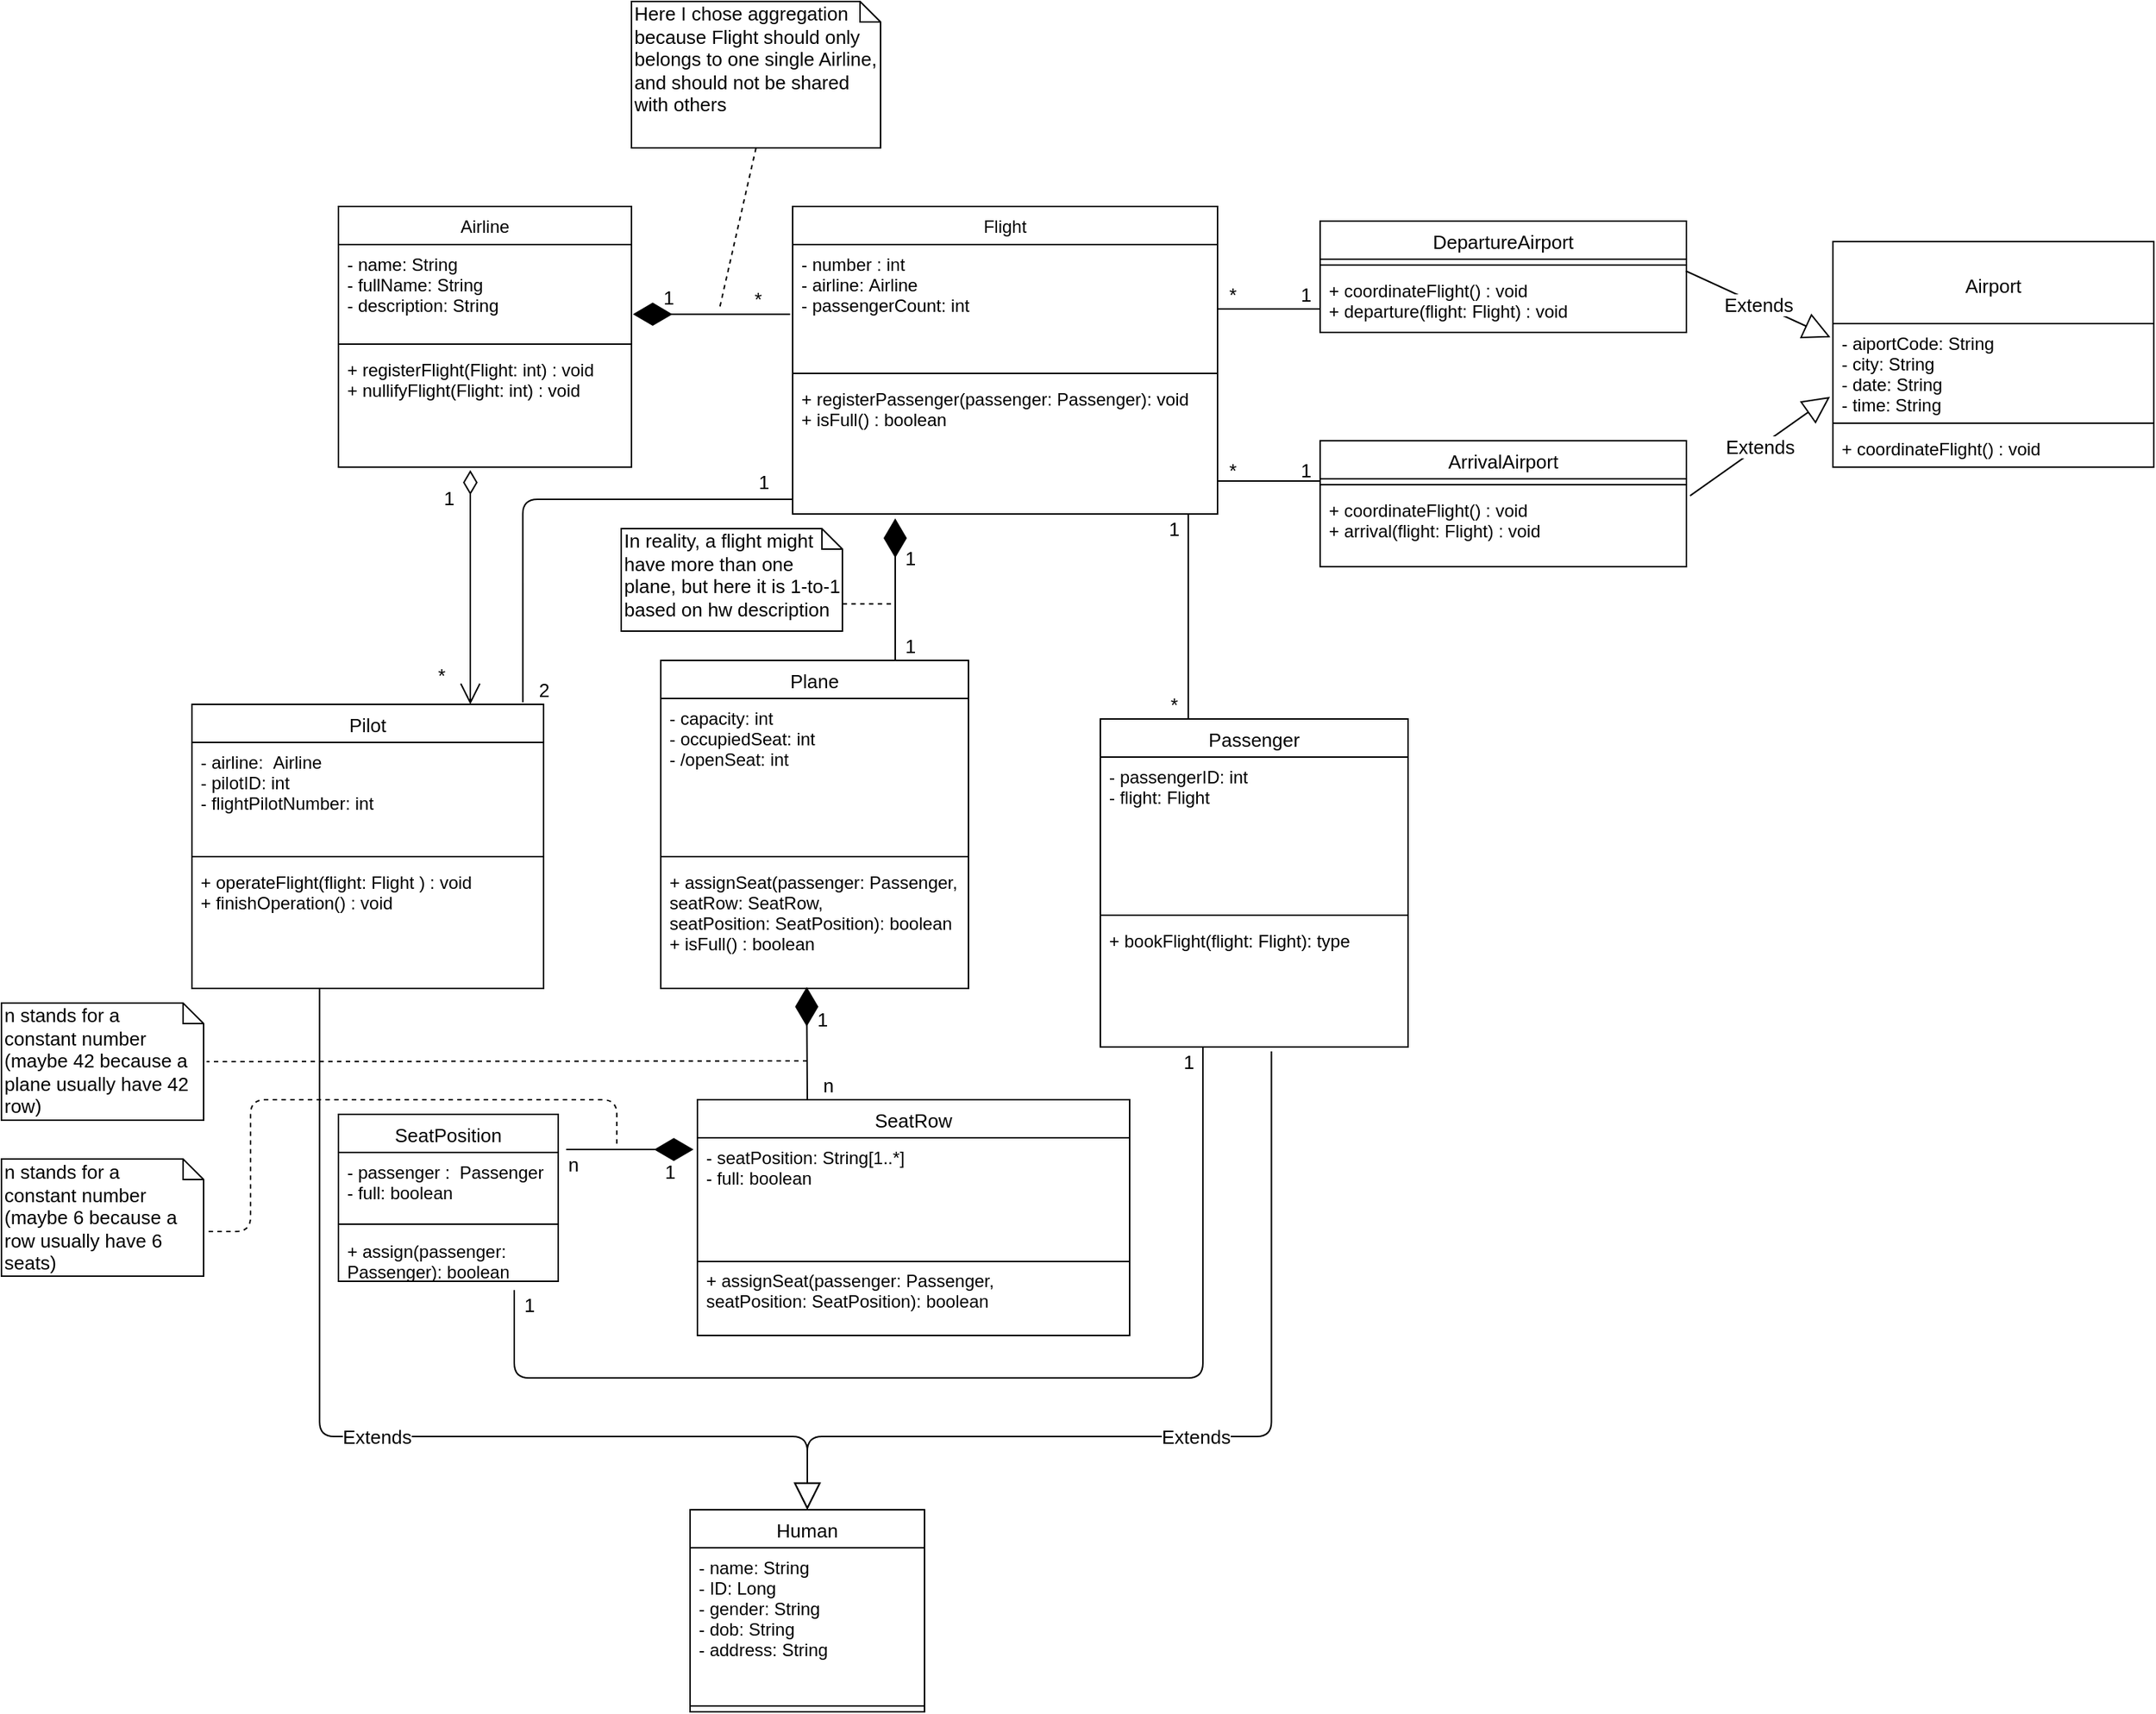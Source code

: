 <mxfile version="13.0.1" type="github">
  <diagram id="C5RBs43oDa-KdzZeNtuy" name="Page-1">
    <mxGraphModel dx="2489" dy="1891" grid="1" gridSize="10" guides="1" tooltips="1" connect="1" arrows="1" fold="1" page="1" pageScale="1" pageWidth="827" pageHeight="1169" math="0" shadow="0">
      <root>
        <mxCell id="WIyWlLk6GJQsqaUBKTNV-0" />
        <mxCell id="WIyWlLk6GJQsqaUBKTNV-1" parent="WIyWlLk6GJQsqaUBKTNV-0" />
        <mxCell id="qKsI8oJo5IMxg4WIA3i2-0" value="" style="endArrow=diamondThin;endFill=1;endSize=24;html=1;fontSize=11;entryX=1.005;entryY=0.744;entryDx=0;entryDy=0;entryPerimeter=0;exitX=-0.006;exitY=0.567;exitDx=0;exitDy=0;exitPerimeter=0;" parent="WIyWlLk6GJQsqaUBKTNV-1" source="zkfFHV4jXpPFQw0GAbJ--18" target="zkfFHV4jXpPFQw0GAbJ--1" edge="1">
          <mxGeometry width="160" relative="1" as="geometry">
            <mxPoint x="380" y="166" as="sourcePoint" />
            <mxPoint x="270" y="165.596" as="targetPoint" />
            <Array as="points" />
          </mxGeometry>
        </mxCell>
        <mxCell id="qKsI8oJo5IMxg4WIA3i2-4" value="1" style="edgeLabel;html=1;align=center;verticalAlign=middle;resizable=0;points=[];fontSize=13;" parent="qKsI8oJo5IMxg4WIA3i2-0" vertex="1" connectable="0">
          <mxGeometry x="0.469" y="-4" relative="1" as="geometry">
            <mxPoint x="-4.03" y="-8.27" as="offset" />
          </mxGeometry>
        </mxCell>
        <mxCell id="qKsI8oJo5IMxg4WIA3i2-8" value="*" style="edgeLabel;html=1;align=center;verticalAlign=middle;resizable=0;points=[];fontSize=13;" parent="qKsI8oJo5IMxg4WIA3i2-0" vertex="1" connectable="0">
          <mxGeometry x="-0.422" y="-1" relative="1" as="geometry">
            <mxPoint x="8.8" y="-9.71" as="offset" />
          </mxGeometry>
        </mxCell>
        <mxCell id="qKsI8oJo5IMxg4WIA3i2-51" value="*&lt;span style=&quot;font-family: monospace ; font-size: 0px&quot;&gt;%3CmxGraphModel%3E%3Croot%3E%3CmxCell%20id%3D%220%22%2F%3E%3CmxCell%20id%3D%221%22%20parent%3D%220%22%2F%3E%3CmxCell%20id%3D%222%22%20value%3D%221%22%20style%3D%22text%3Bhtml%3D1%3Balign%3Dcenter%3BverticalAlign%3Dmiddle%3Bresizable%3D0%3Bpoints%3D%5B%5D%3Bautosize%3D1%3BfontSize%3D13%3B%22%20vertex%3D%221%22%20parent%3D%221%22%3E%3CmxGeometry%20x%3D%22658%22%20y%3D%22100%22%20width%3D%2220%22%20height%3D%2220%22%20as%3D%22geometry%22%2F%3E%3C%2FmxCell%3E%3C%2Froot%3E%3C%2FmxGraphModel%3E&lt;/span&gt;" style="text;html=1;align=center;verticalAlign=middle;resizable=0;points=[];autosize=1;fontSize=13;" parent="WIyWlLk6GJQsqaUBKTNV-1" vertex="1">
          <mxGeometry x="670" y="135" width="20" height="30" as="geometry" />
        </mxCell>
        <mxCell id="qKsI8oJo5IMxg4WIA3i2-52" value="*" style="text;html=1;align=center;verticalAlign=middle;resizable=0;points=[];autosize=1;fontSize=13;" parent="WIyWlLk6GJQsqaUBKTNV-1" vertex="1">
          <mxGeometry x="670" y="260" width="20" height="20" as="geometry" />
        </mxCell>
        <mxCell id="qKsI8oJo5IMxg4WIA3i2-53" value="1" style="text;html=1;align=center;verticalAlign=middle;resizable=0;points=[];autosize=1;fontSize=13;" parent="WIyWlLk6GJQsqaUBKTNV-1" vertex="1">
          <mxGeometry x="720" y="140" width="20" height="20" as="geometry" />
        </mxCell>
        <mxCell id="qKsI8oJo5IMxg4WIA3i2-54" value="1" style="text;html=1;align=center;verticalAlign=middle;resizable=0;points=[];autosize=1;fontSize=13;" parent="WIyWlLk6GJQsqaUBKTNV-1" vertex="1">
          <mxGeometry x="720" y="260" width="20" height="20" as="geometry" />
        </mxCell>
        <mxCell id="qKsI8oJo5IMxg4WIA3i2-22" value="ArrivalAirport" style="swimlane;fontStyle=0;align=center;verticalAlign=top;childLayout=stackLayout;horizontal=1;startSize=26;horizontalStack=0;resizeParent=1;resizeParentMax=0;resizeLast=0;collapsible=1;marginBottom=0;fontSize=13;" parent="WIyWlLk6GJQsqaUBKTNV-1" vertex="1">
          <mxGeometry x="740" y="250" width="250" height="86" as="geometry" />
        </mxCell>
        <mxCell id="qKsI8oJo5IMxg4WIA3i2-24" value="" style="line;strokeWidth=1;fillColor=none;align=left;verticalAlign=middle;spacingTop=-1;spacingLeft=3;spacingRight=3;rotatable=0;labelPosition=right;points=[];portConstraint=eastwest;" parent="qKsI8oJo5IMxg4WIA3i2-22" vertex="1">
          <mxGeometry y="26" width="250" height="8" as="geometry" />
        </mxCell>
        <mxCell id="qKsI8oJo5IMxg4WIA3i2-25" value="+ coordinateFlight() : void&#xa;+ arrival(flight: Flight) : void&#xa;&#xa;&#xa;" style="text;strokeColor=none;fillColor=none;align=left;verticalAlign=top;spacingLeft=4;spacingRight=4;overflow=hidden;rotatable=0;points=[[0,0.5],[1,0.5]];portConstraint=eastwest;" parent="qKsI8oJo5IMxg4WIA3i2-22" vertex="1">
          <mxGeometry y="34" width="250" height="52" as="geometry" />
        </mxCell>
        <mxCell id="zkfFHV4jXpPFQw0GAbJ--17" value="Flight" style="swimlane;fontStyle=0;align=center;verticalAlign=top;childLayout=stackLayout;horizontal=1;startSize=26;horizontalStack=0;resizeParent=1;resizeLast=0;collapsible=1;marginBottom=0;rounded=0;shadow=0;strokeWidth=1;" parent="WIyWlLk6GJQsqaUBKTNV-1" vertex="1">
          <mxGeometry x="380" y="90" width="290" height="210" as="geometry">
            <mxRectangle x="498" y="50" width="160" height="26" as="alternateBounds" />
          </mxGeometry>
        </mxCell>
        <mxCell id="zkfFHV4jXpPFQw0GAbJ--18" value="- number : int&#xa;- airline: Airline&#xa;- passengerCount: int" style="text;align=left;verticalAlign=top;spacingLeft=4;spacingRight=4;overflow=hidden;rotatable=0;points=[[0,0.5],[1,0.5]];portConstraint=eastwest;" parent="zkfFHV4jXpPFQw0GAbJ--17" vertex="1">
          <mxGeometry y="26" width="290" height="84" as="geometry" />
        </mxCell>
        <mxCell id="zkfFHV4jXpPFQw0GAbJ--23" value="" style="line;html=1;strokeWidth=1;align=left;verticalAlign=middle;spacingTop=-1;spacingLeft=3;spacingRight=3;rotatable=0;labelPosition=right;points=[];portConstraint=eastwest;" parent="zkfFHV4jXpPFQw0GAbJ--17" vertex="1">
          <mxGeometry y="110" width="290" height="8" as="geometry" />
        </mxCell>
        <mxCell id="qKsI8oJo5IMxg4WIA3i2-104" value="+ registerPassenger(passenger: Passenger): void&#xa;+ isFull() : boolean" style="text;align=left;verticalAlign=top;spacingLeft=4;spacingRight=4;overflow=hidden;rotatable=0;points=[[0,0.5],[1,0.5]];portConstraint=eastwest;" parent="zkfFHV4jXpPFQw0GAbJ--17" vertex="1">
          <mxGeometry y="118" width="290" height="80" as="geometry" />
        </mxCell>
        <mxCell id="zkfFHV4jXpPFQw0GAbJ--0" value="Airline" style="swimlane;fontStyle=0;align=center;verticalAlign=top;childLayout=stackLayout;horizontal=1;startSize=26;horizontalStack=0;resizeParent=1;resizeLast=0;collapsible=1;marginBottom=0;rounded=0;shadow=0;strokeWidth=1;" parent="WIyWlLk6GJQsqaUBKTNV-1" vertex="1">
          <mxGeometry x="70" y="90" width="200" height="178" as="geometry">
            <mxRectangle x="230" y="140" width="160" height="26" as="alternateBounds" />
          </mxGeometry>
        </mxCell>
        <mxCell id="zkfFHV4jXpPFQw0GAbJ--1" value="- name: String&#xa;- fullName: String&#xa;- description: String&#xa;" style="text;align=left;verticalAlign=top;spacingLeft=4;spacingRight=4;overflow=hidden;rotatable=0;points=[[0,0.5],[1,0.5]];portConstraint=eastwest;" parent="zkfFHV4jXpPFQw0GAbJ--0" vertex="1">
          <mxGeometry y="26" width="200" height="64" as="geometry" />
        </mxCell>
        <mxCell id="zkfFHV4jXpPFQw0GAbJ--4" value="" style="line;html=1;strokeWidth=1;align=left;verticalAlign=middle;spacingTop=-1;spacingLeft=3;spacingRight=3;rotatable=0;labelPosition=right;points=[];portConstraint=eastwest;" parent="zkfFHV4jXpPFQw0GAbJ--0" vertex="1">
          <mxGeometry y="90" width="200" height="8" as="geometry" />
        </mxCell>
        <mxCell id="zkfFHV4jXpPFQw0GAbJ--5" value="+ registerFlight(Flight: int) : void&#xa;+ nullifyFlight(Flight: int) : void" style="text;align=left;verticalAlign=top;spacingLeft=4;spacingRight=4;overflow=hidden;rotatable=0;points=[[0,0.5],[1,0.5]];portConstraint=eastwest;" parent="zkfFHV4jXpPFQw0GAbJ--0" vertex="1">
          <mxGeometry y="98" width="200" height="80" as="geometry" />
        </mxCell>
        <mxCell id="qKsI8oJo5IMxg4WIA3i2-67" value="Extends" style="endArrow=block;endSize=16;endFill=0;html=1;fontSize=13;exitX=0.363;exitY=1;exitDx=0;exitDy=0;exitPerimeter=0;entryX=0.5;entryY=0;entryDx=0;entryDy=0;edgeStyle=elbowEdgeStyle;elbow=vertical;" parent="WIyWlLk6GJQsqaUBKTNV-1" source="qKsI8oJo5IMxg4WIA3i2-66" target="qKsI8oJo5IMxg4WIA3i2-55" edge="1">
          <mxGeometry width="160" relative="1" as="geometry">
            <mxPoint x="380" y="750" as="sourcePoint" />
            <mxPoint x="540" y="750" as="targetPoint" />
            <Array as="points">
              <mxPoint x="220" y="930" />
            </Array>
          </mxGeometry>
        </mxCell>
        <mxCell id="qKsI8oJo5IMxg4WIA3i2-68" value="Extends" style="endArrow=block;endSize=16;endFill=0;html=1;fontSize=13;exitX=0.556;exitY=1.035;exitDx=0;exitDy=0;exitPerimeter=0;entryX=0.5;entryY=0;entryDx=0;entryDy=0;edgeStyle=elbowEdgeStyle;elbow=vertical;" parent="WIyWlLk6GJQsqaUBKTNV-1" source="qKsI8oJo5IMxg4WIA3i2-62" target="qKsI8oJo5IMxg4WIA3i2-55" edge="1">
          <mxGeometry width="160" relative="1" as="geometry">
            <mxPoint x="508.08" y="694" as="sourcePoint" />
            <mxPoint x="320" y="790" as="targetPoint" />
            <Array as="points">
              <mxPoint x="610" y="930" />
            </Array>
          </mxGeometry>
        </mxCell>
        <mxCell id="qKsI8oJo5IMxg4WIA3i2-63" value="Pilot" style="swimlane;fontStyle=0;align=center;verticalAlign=top;childLayout=stackLayout;horizontal=1;startSize=26;horizontalStack=0;resizeParent=1;resizeParentMax=0;resizeLast=0;collapsible=1;marginBottom=0;fontSize=13;" parent="WIyWlLk6GJQsqaUBKTNV-1" vertex="1">
          <mxGeometry x="-30" y="430" width="240" height="194" as="geometry" />
        </mxCell>
        <mxCell id="qKsI8oJo5IMxg4WIA3i2-64" value="- airline:  Airline&#xa;- pilotID: int&#xa;- flightPilotNumber: int" style="text;strokeColor=none;fillColor=none;align=left;verticalAlign=top;spacingLeft=4;spacingRight=4;overflow=hidden;rotatable=0;points=[[0,0.5],[1,0.5]];portConstraint=eastwest;" parent="qKsI8oJo5IMxg4WIA3i2-63" vertex="1">
          <mxGeometry y="26" width="240" height="74" as="geometry" />
        </mxCell>
        <mxCell id="qKsI8oJo5IMxg4WIA3i2-65" value="" style="line;strokeWidth=1;fillColor=none;align=left;verticalAlign=middle;spacingTop=-1;spacingLeft=3;spacingRight=3;rotatable=0;labelPosition=right;points=[];portConstraint=eastwest;" parent="qKsI8oJo5IMxg4WIA3i2-63" vertex="1">
          <mxGeometry y="100" width="240" height="8" as="geometry" />
        </mxCell>
        <mxCell id="qKsI8oJo5IMxg4WIA3i2-66" value="+ operateFlight(flight: Flight ) : void&#xa;+ finishOperation() : void" style="text;strokeColor=none;fillColor=none;align=left;verticalAlign=top;spacingLeft=4;spacingRight=4;overflow=hidden;rotatable=0;points=[[0,0.5],[1,0.5]];portConstraint=eastwest;" parent="qKsI8oJo5IMxg4WIA3i2-63" vertex="1">
          <mxGeometry y="108" width="240" height="86" as="geometry" />
        </mxCell>
        <mxCell id="qKsI8oJo5IMxg4WIA3i2-69" value="1" style="endArrow=open;html=1;endSize=12;startArrow=diamondThin;startSize=14;startFill=0;edgeStyle=orthogonalEdgeStyle;align=left;verticalAlign=bottom;fontSize=13;" parent="WIyWlLk6GJQsqaUBKTNV-1" edge="1">
          <mxGeometry x="-0.625" y="-20" relative="1" as="geometry">
            <mxPoint x="160" y="270" as="sourcePoint" />
            <mxPoint x="160" y="430" as="targetPoint" />
            <mxPoint as="offset" />
          </mxGeometry>
        </mxCell>
        <mxCell id="qKsI8oJo5IMxg4WIA3i2-70" value="*" style="text;html=1;align=center;verticalAlign=middle;resizable=0;points=[];autosize=1;fontSize=13;" parent="WIyWlLk6GJQsqaUBKTNV-1" vertex="1">
          <mxGeometry x="130" y="400" width="20" height="20" as="geometry" />
        </mxCell>
        <mxCell id="qKsI8oJo5IMxg4WIA3i2-74" value="" style="endArrow=none;html=1;edgeStyle=orthogonalEdgeStyle;fontSize=13;exitX=0.941;exitY=-0.007;exitDx=0;exitDy=0;exitPerimeter=0;" parent="WIyWlLk6GJQsqaUBKTNV-1" source="qKsI8oJo5IMxg4WIA3i2-63" edge="1">
          <mxGeometry relative="1" as="geometry">
            <mxPoint x="668" y="290.004" as="sourcePoint" />
            <mxPoint x="380" y="290" as="targetPoint" />
            <Array as="points">
              <mxPoint x="196" y="290" />
            </Array>
          </mxGeometry>
        </mxCell>
        <mxCell id="qKsI8oJo5IMxg4WIA3i2-75" value="2" style="text;html=1;align=center;verticalAlign=middle;resizable=0;points=[];autosize=1;fontSize=13;" parent="WIyWlLk6GJQsqaUBKTNV-1" vertex="1">
          <mxGeometry x="200" y="410" width="20" height="20" as="geometry" />
        </mxCell>
        <mxCell id="qKsI8oJo5IMxg4WIA3i2-76" value="1" style="text;html=1;align=center;verticalAlign=middle;resizable=0;points=[];autosize=1;fontSize=13;" parent="WIyWlLk6GJQsqaUBKTNV-1" vertex="1">
          <mxGeometry x="350" y="268" width="20" height="20" as="geometry" />
        </mxCell>
        <mxCell id="qKsI8oJo5IMxg4WIA3i2-87" value="Here I chose aggregation because Flight should only belongs to one single Airline, and should not be shared with others" style="shape=note;whiteSpace=wrap;html=1;size=14;verticalAlign=top;align=left;spacingTop=-6;fontSize=13;" parent="WIyWlLk6GJQsqaUBKTNV-1" vertex="1">
          <mxGeometry x="270" y="-50" width="170" height="100" as="geometry" />
        </mxCell>
        <mxCell id="qKsI8oJo5IMxg4WIA3i2-88" value="" style="endArrow=none;dashed=1;html=1;fontSize=13;exitX=0.5;exitY=1;exitDx=0;exitDy=0;exitPerimeter=0;" parent="WIyWlLk6GJQsqaUBKTNV-1" source="qKsI8oJo5IMxg4WIA3i2-87" edge="1">
          <mxGeometry width="50" height="50" relative="1" as="geometry">
            <mxPoint x="420" as="sourcePoint" />
            <mxPoint x="330" y="160" as="targetPoint" />
          </mxGeometry>
        </mxCell>
        <mxCell id="qKsI8oJo5IMxg4WIA3i2-83" value="Plane" style="swimlane;fontStyle=0;align=center;verticalAlign=top;childLayout=stackLayout;horizontal=1;startSize=26;horizontalStack=0;resizeParent=1;resizeParentMax=0;resizeLast=0;collapsible=1;marginBottom=0;fontSize=13;" parent="WIyWlLk6GJQsqaUBKTNV-1" vertex="1">
          <mxGeometry x="290" y="400" width="210" height="224" as="geometry" />
        </mxCell>
        <mxCell id="qKsI8oJo5IMxg4WIA3i2-84" value="- capacity: int&#xa;- occupiedSeat: int&#xa;- /openSeat: int" style="text;strokeColor=none;fillColor=none;align=left;verticalAlign=top;spacingLeft=4;spacingRight=4;overflow=hidden;rotatable=0;points=[[0,0.5],[1,0.5]];portConstraint=eastwest;" parent="qKsI8oJo5IMxg4WIA3i2-83" vertex="1">
          <mxGeometry y="26" width="210" height="104" as="geometry" />
        </mxCell>
        <mxCell id="qKsI8oJo5IMxg4WIA3i2-85" value="" style="line;strokeWidth=1;fillColor=none;align=left;verticalAlign=middle;spacingTop=-1;spacingLeft=3;spacingRight=3;rotatable=0;labelPosition=right;points=[];portConstraint=eastwest;" parent="qKsI8oJo5IMxg4WIA3i2-83" vertex="1">
          <mxGeometry y="130" width="210" height="8" as="geometry" />
        </mxCell>
        <mxCell id="qKsI8oJo5IMxg4WIA3i2-86" value="+ assignSeat(passenger: Passenger,&#xa;seatRow: SeatRow,&#xa;seatPosition: SeatPosition): boolean&#xa;+ isFull() : boolean" style="text;strokeColor=none;fillColor=none;align=left;verticalAlign=top;spacingLeft=4;spacingRight=4;overflow=hidden;rotatable=0;points=[[0,0.5],[1,0.5]];portConstraint=eastwest;" parent="qKsI8oJo5IMxg4WIA3i2-83" vertex="1">
          <mxGeometry y="138" width="210" height="86" as="geometry" />
        </mxCell>
        <mxCell id="qKsI8oJo5IMxg4WIA3i2-90" value="" style="endArrow=diamondThin;endFill=1;endSize=24;html=1;fontSize=11;" parent="WIyWlLk6GJQsqaUBKTNV-1" edge="1">
          <mxGeometry width="160" relative="1" as="geometry">
            <mxPoint x="450" y="400" as="sourcePoint" />
            <mxPoint x="450" y="330" as="targetPoint" />
            <Array as="points">
              <mxPoint x="450" y="310" />
            </Array>
          </mxGeometry>
        </mxCell>
        <mxCell id="qKsI8oJo5IMxg4WIA3i2-91" value="1" style="edgeLabel;html=1;align=center;verticalAlign=middle;resizable=0;points=[];fontSize=13;" parent="qKsI8oJo5IMxg4WIA3i2-90" vertex="1" connectable="0">
          <mxGeometry x="0.469" y="-4" relative="1" as="geometry">
            <mxPoint x="6.0" y="10.8" as="offset" />
          </mxGeometry>
        </mxCell>
        <mxCell id="qKsI8oJo5IMxg4WIA3i2-93" value="1" style="text;html=1;align=center;verticalAlign=middle;resizable=0;points=[];autosize=1;fontSize=13;" parent="WIyWlLk6GJQsqaUBKTNV-1" vertex="1">
          <mxGeometry x="450" y="380" width="20" height="20" as="geometry" />
        </mxCell>
        <mxCell id="qKsI8oJo5IMxg4WIA3i2-95" value="In reality, a flight might have more than one plane, but here it is 1-to-1 based on hw description" style="shape=note;whiteSpace=wrap;html=1;size=14;verticalAlign=top;align=left;spacingTop=-6;fontSize=13;" parent="WIyWlLk6GJQsqaUBKTNV-1" vertex="1">
          <mxGeometry x="263" y="310" width="150.96" height="70" as="geometry" />
        </mxCell>
        <mxCell id="qKsI8oJo5IMxg4WIA3i2-96" value="" style="endArrow=none;dashed=1;html=1;fontSize=13;entryX=0.004;entryY=0.614;entryDx=0;entryDy=0;entryPerimeter=0;exitX=1.001;exitY=0.734;exitDx=0;exitDy=0;exitPerimeter=0;" parent="WIyWlLk6GJQsqaUBKTNV-1" source="qKsI8oJo5IMxg4WIA3i2-95" edge="1">
          <mxGeometry width="50" height="50" relative="1" as="geometry">
            <mxPoint x="389.04" y="350" as="sourcePoint" />
            <mxPoint x="450.0" y="361.436" as="targetPoint" />
          </mxGeometry>
        </mxCell>
        <mxCell id="qKsI8oJo5IMxg4WIA3i2-59" value="Passenger" style="swimlane;fontStyle=0;align=center;verticalAlign=top;childLayout=stackLayout;horizontal=1;startSize=26;horizontalStack=0;resizeParent=1;resizeParentMax=0;resizeLast=0;collapsible=1;marginBottom=0;fontSize=13;" parent="WIyWlLk6GJQsqaUBKTNV-1" vertex="1">
          <mxGeometry x="590" y="440" width="210" height="224" as="geometry" />
        </mxCell>
        <mxCell id="qKsI8oJo5IMxg4WIA3i2-60" value="- passengerID: int&#xa;- flight: Flight" style="text;strokeColor=none;fillColor=none;align=left;verticalAlign=top;spacingLeft=4;spacingRight=4;overflow=hidden;rotatable=0;points=[[0,0.5],[1,0.5]];portConstraint=eastwest;" parent="qKsI8oJo5IMxg4WIA3i2-59" vertex="1">
          <mxGeometry y="26" width="210" height="104" as="geometry" />
        </mxCell>
        <mxCell id="qKsI8oJo5IMxg4WIA3i2-61" value="" style="line;strokeWidth=1;fillColor=none;align=left;verticalAlign=middle;spacingTop=-1;spacingLeft=3;spacingRight=3;rotatable=0;labelPosition=right;points=[];portConstraint=eastwest;" parent="qKsI8oJo5IMxg4WIA3i2-59" vertex="1">
          <mxGeometry y="130" width="210" height="8" as="geometry" />
        </mxCell>
        <mxCell id="qKsI8oJo5IMxg4WIA3i2-62" value="+ bookFlight(flight: Flight): type" style="text;strokeColor=none;fillColor=none;align=left;verticalAlign=top;spacingLeft=4;spacingRight=4;overflow=hidden;rotatable=0;points=[[0,0.5],[1,0.5]];portConstraint=eastwest;" parent="qKsI8oJo5IMxg4WIA3i2-59" vertex="1">
          <mxGeometry y="138" width="210" height="86" as="geometry" />
        </mxCell>
        <mxCell id="qKsI8oJo5IMxg4WIA3i2-105" value="Extends" style="endArrow=block;endSize=16;endFill=0;html=1;fontSize=13;entryX=-0.008;entryY=0.424;entryDx=0;entryDy=0;entryPerimeter=0;exitX=0.998;exitY=0;exitDx=0;exitDy=0;exitPerimeter=0;" parent="WIyWlLk6GJQsqaUBKTNV-1" source="qKsI8oJo5IMxg4WIA3i2-21" target="qKsI8oJo5IMxg4WIA3i2-10" edge="1">
          <mxGeometry width="160" relative="1" as="geometry">
            <mxPoint x="990" y="100" as="sourcePoint" />
            <mxPoint x="1150" y="100" as="targetPoint" />
          </mxGeometry>
        </mxCell>
        <mxCell id="qKsI8oJo5IMxg4WIA3i2-106" value="Extends" style="endArrow=block;endSize=16;endFill=0;html=1;fontSize=13;exitX=1.01;exitY=0.069;exitDx=0;exitDy=0;exitPerimeter=0;" parent="WIyWlLk6GJQsqaUBKTNV-1" source="qKsI8oJo5IMxg4WIA3i2-25" edge="1">
          <mxGeometry width="160" relative="1" as="geometry">
            <mxPoint x="990" y="317.23" as="sourcePoint" />
            <mxPoint x="1088" y="220" as="targetPoint" />
          </mxGeometry>
        </mxCell>
        <mxCell id="qKsI8oJo5IMxg4WIA3i2-10" value="&#xa;Airport" style="swimlane;fontStyle=0;align=center;verticalAlign=top;childLayout=stackLayout;horizontal=1;startSize=56;horizontalStack=0;resizeParent=1;resizeParentMax=0;resizeLast=0;collapsible=1;marginBottom=0;fontSize=13;" parent="WIyWlLk6GJQsqaUBKTNV-1" vertex="1">
          <mxGeometry x="1090" y="114" width="219" height="154" as="geometry" />
        </mxCell>
        <mxCell id="qKsI8oJo5IMxg4WIA3i2-23" value="- aiportCode: String&#xa;- city: String&#xa;- date: String&#xa;- time: String" style="text;strokeColor=none;fillColor=none;align=left;verticalAlign=top;spacingLeft=4;spacingRight=4;overflow=hidden;rotatable=0;points=[[0,0.5],[1,0.5]];portConstraint=eastwest;" parent="qKsI8oJo5IMxg4WIA3i2-10" vertex="1">
          <mxGeometry y="56" width="219" height="64" as="geometry" />
        </mxCell>
        <mxCell id="qKsI8oJo5IMxg4WIA3i2-107" value="" style="line;strokeWidth=1;fillColor=none;align=left;verticalAlign=middle;spacingTop=-1;spacingLeft=3;spacingRight=3;rotatable=0;labelPosition=right;points=[];portConstraint=eastwest;fontSize=13;" parent="qKsI8oJo5IMxg4WIA3i2-10" vertex="1">
          <mxGeometry y="120" width="219" height="8" as="geometry" />
        </mxCell>
        <mxCell id="qKsI8oJo5IMxg4WIA3i2-13" value="+ coordinateFlight() : void" style="text;strokeColor=none;fillColor=none;align=left;verticalAlign=top;spacingLeft=4;spacingRight=4;overflow=hidden;rotatable=0;points=[[0,0.5],[1,0.5]];portConstraint=eastwest;" parent="qKsI8oJo5IMxg4WIA3i2-10" vertex="1">
          <mxGeometry y="128" width="219" height="26" as="geometry" />
        </mxCell>
        <mxCell id="qKsI8oJo5IMxg4WIA3i2-18" value="DepartureAirport" style="swimlane;fontStyle=0;align=center;verticalAlign=top;childLayout=stackLayout;horizontal=1;startSize=26;horizontalStack=0;resizeParent=1;resizeParentMax=0;resizeLast=0;collapsible=1;marginBottom=0;fontSize=13;" parent="WIyWlLk6GJQsqaUBKTNV-1" vertex="1">
          <mxGeometry x="740" y="100" width="250" height="76" as="geometry" />
        </mxCell>
        <mxCell id="qKsI8oJo5IMxg4WIA3i2-20" value="" style="line;strokeWidth=1;fillColor=none;align=left;verticalAlign=middle;spacingTop=-1;spacingLeft=3;spacingRight=3;rotatable=0;labelPosition=right;points=[];portConstraint=eastwest;" parent="qKsI8oJo5IMxg4WIA3i2-18" vertex="1">
          <mxGeometry y="26" width="250" height="8" as="geometry" />
        </mxCell>
        <mxCell id="qKsI8oJo5IMxg4WIA3i2-21" value="+ coordinateFlight() : void&#xa;+ departure(flight: Flight) : void&#xa;" style="text;strokeColor=none;fillColor=none;align=left;verticalAlign=top;spacingLeft=4;spacingRight=4;overflow=hidden;rotatable=0;points=[[0,0.5],[1,0.5]];portConstraint=eastwest;" parent="qKsI8oJo5IMxg4WIA3i2-18" vertex="1">
          <mxGeometry y="34" width="250" height="42" as="geometry" />
        </mxCell>
        <mxCell id="qKsI8oJo5IMxg4WIA3i2-113" value="" style="endArrow=diamondThin;endFill=1;endSize=24;html=1;fontSize=11;" parent="WIyWlLk6GJQsqaUBKTNV-1" edge="1">
          <mxGeometry width="160" relative="1" as="geometry">
            <mxPoint x="390" y="700" as="sourcePoint" />
            <mxPoint x="389.6" y="650" as="targetPoint" />
            <Array as="points">
              <mxPoint x="389.6" y="630" />
            </Array>
          </mxGeometry>
        </mxCell>
        <mxCell id="qKsI8oJo5IMxg4WIA3i2-114" value="1" style="edgeLabel;html=1;align=center;verticalAlign=middle;resizable=0;points=[];fontSize=13;" parent="qKsI8oJo5IMxg4WIA3i2-113" vertex="1" connectable="0">
          <mxGeometry x="0.469" y="-4" relative="1" as="geometry">
            <mxPoint x="6.0" y="10.8" as="offset" />
          </mxGeometry>
        </mxCell>
        <mxCell id="qKsI8oJo5IMxg4WIA3i2-115" value="n" style="text;html=1;align=center;verticalAlign=middle;resizable=0;points=[];autosize=1;fontSize=13;" parent="WIyWlLk6GJQsqaUBKTNV-1" vertex="1">
          <mxGeometry x="394" y="680" width="20" height="20" as="geometry" />
        </mxCell>
        <mxCell id="qKsI8oJo5IMxg4WIA3i2-125" value="" style="endArrow=diamondThin;endFill=1;endSize=24;html=1;fontSize=11;" parent="WIyWlLk6GJQsqaUBKTNV-1" edge="1">
          <mxGeometry width="160" relative="1" as="geometry">
            <mxPoint x="225.4" y="734" as="sourcePoint" />
            <mxPoint x="285.4" y="734" as="targetPoint" />
            <Array as="points">
              <mxPoint x="310" y="734" />
            </Array>
          </mxGeometry>
        </mxCell>
        <mxCell id="qKsI8oJo5IMxg4WIA3i2-126" value="1" style="edgeLabel;html=1;align=center;verticalAlign=middle;resizable=0;points=[];fontSize=13;" parent="qKsI8oJo5IMxg4WIA3i2-125" vertex="1" connectable="0">
          <mxGeometry x="0.469" y="-4" relative="1" as="geometry">
            <mxPoint x="-10" y="10.8" as="offset" />
          </mxGeometry>
        </mxCell>
        <mxCell id="qKsI8oJo5IMxg4WIA3i2-127" value="n" style="text;html=1;align=center;verticalAlign=middle;resizable=0;points=[];autosize=1;fontSize=13;" parent="WIyWlLk6GJQsqaUBKTNV-1" vertex="1">
          <mxGeometry x="220" y="734" width="20" height="20" as="geometry" />
        </mxCell>
        <mxCell id="qKsI8oJo5IMxg4WIA3i2-122" value="SeatPosition" style="swimlane;fontStyle=0;align=center;verticalAlign=top;childLayout=stackLayout;horizontal=1;startSize=26;horizontalStack=0;resizeParent=1;resizeParentMax=0;resizeLast=0;collapsible=1;marginBottom=0;fontSize=13;" parent="WIyWlLk6GJQsqaUBKTNV-1" vertex="1">
          <mxGeometry x="70" y="710" width="150" height="114" as="geometry" />
        </mxCell>
        <mxCell id="qKsI8oJo5IMxg4WIA3i2-123" value="- passenger :  Passenger&#xa;- full: boolean" style="text;strokeColor=none;fillColor=none;align=left;verticalAlign=top;spacingLeft=4;spacingRight=4;overflow=hidden;rotatable=0;points=[[0,0.5],[1,0.5]];portConstraint=eastwest;" parent="qKsI8oJo5IMxg4WIA3i2-122" vertex="1">
          <mxGeometry y="26" width="150" height="44" as="geometry" />
        </mxCell>
        <mxCell id="qKsI8oJo5IMxg4WIA3i2-124" value="" style="line;strokeWidth=1;fillColor=none;align=left;verticalAlign=middle;spacingTop=-1;spacingLeft=3;spacingRight=3;rotatable=0;labelPosition=right;points=[];portConstraint=eastwest;" parent="qKsI8oJo5IMxg4WIA3i2-122" vertex="1">
          <mxGeometry y="70" width="150" height="10" as="geometry" />
        </mxCell>
        <mxCell id="qKsI8oJo5IMxg4WIA3i2-132" value="+ assign(passenger: &#xa;Passenger): boolean" style="text;strokeColor=none;fillColor=none;align=left;verticalAlign=top;spacingLeft=4;spacingRight=4;overflow=hidden;rotatable=0;points=[[0,0.5],[1,0.5]];portConstraint=eastwest;" parent="qKsI8oJo5IMxg4WIA3i2-122" vertex="1">
          <mxGeometry y="80" width="150" height="34" as="geometry" />
        </mxCell>
        <mxCell id="qKsI8oJo5IMxg4WIA3i2-109" value="SeatRow" style="swimlane;fontStyle=0;align=center;verticalAlign=top;childLayout=stackLayout;horizontal=1;startSize=26;horizontalStack=0;resizeParent=1;resizeParentMax=0;resizeLast=0;collapsible=1;marginBottom=0;fontSize=13;" parent="WIyWlLk6GJQsqaUBKTNV-1" vertex="1">
          <mxGeometry x="315" y="700" width="295" height="161" as="geometry" />
        </mxCell>
        <mxCell id="qKsI8oJo5IMxg4WIA3i2-110" value="- seatPosition: String[1..*]&#xa;- full: boolean" style="text;strokeColor=none;fillColor=none;align=left;verticalAlign=top;spacingLeft=4;spacingRight=4;overflow=hidden;rotatable=0;points=[[0,0.5],[1,0.5]];portConstraint=eastwest;" parent="qKsI8oJo5IMxg4WIA3i2-109" vertex="1">
          <mxGeometry y="26" width="295" height="34" as="geometry" />
        </mxCell>
        <mxCell id="qKsI8oJo5IMxg4WIA3i2-111" value="" style="line;strokeWidth=1;fillColor=none;align=left;verticalAlign=middle;spacingTop=-1;spacingLeft=3;spacingRight=3;rotatable=0;labelPosition=right;points=[];portConstraint=eastwest;" parent="qKsI8oJo5IMxg4WIA3i2-109" vertex="1">
          <mxGeometry y="60" width="295" height="101" as="geometry" />
        </mxCell>
        <mxCell id="qKsI8oJo5IMxg4WIA3i2-130" value="+ assignSeat(passenger: Passenger, &#xa;seatPosition: SeatPosition): boolean" style="text;strokeColor=none;fillColor=none;align=left;verticalAlign=top;spacingLeft=4;spacingRight=4;overflow=hidden;rotatable=0;points=[[0,0.5],[1,0.5]];portConstraint=eastwest;" parent="WIyWlLk6GJQsqaUBKTNV-1" vertex="1">
          <mxGeometry x="315" y="810" width="295" height="34" as="geometry" />
        </mxCell>
        <mxCell id="qKsI8oJo5IMxg4WIA3i2-133" value="" style="endArrow=none;html=1;edgeStyle=orthogonalEdgeStyle;fontSize=13;" parent="WIyWlLk6GJQsqaUBKTNV-1" edge="1">
          <mxGeometry relative="1" as="geometry">
            <mxPoint x="650" y="440" as="sourcePoint" />
            <mxPoint x="650" y="300" as="targetPoint" />
            <Array as="points">
              <mxPoint x="650" y="300" />
            </Array>
          </mxGeometry>
        </mxCell>
        <mxCell id="qKsI8oJo5IMxg4WIA3i2-134" value="1" style="text;html=1;align=center;verticalAlign=middle;resizable=0;points=[];autosize=1;fontSize=13;" parent="WIyWlLk6GJQsqaUBKTNV-1" vertex="1">
          <mxGeometry x="630" y="300" width="20" height="20" as="geometry" />
        </mxCell>
        <mxCell id="qKsI8oJo5IMxg4WIA3i2-136" value="*" style="text;html=1;align=center;verticalAlign=middle;resizable=0;points=[];autosize=1;fontSize=13;" parent="WIyWlLk6GJQsqaUBKTNV-1" vertex="1">
          <mxGeometry x="630" y="420" width="20" height="20" as="geometry" />
        </mxCell>
        <mxCell id="qKsI8oJo5IMxg4WIA3i2-137" value="" style="endArrow=none;html=1;edgeStyle=orthogonalEdgeStyle;fontSize=13;" parent="WIyWlLk6GJQsqaUBKTNV-1" edge="1">
          <mxGeometry relative="1" as="geometry">
            <mxPoint x="190" y="830" as="sourcePoint" />
            <mxPoint x="660" y="664" as="targetPoint" />
            <Array as="points">
              <mxPoint x="190" y="890" />
              <mxPoint x="660" y="890" />
            </Array>
          </mxGeometry>
        </mxCell>
        <mxCell id="qKsI8oJo5IMxg4WIA3i2-138" value="1" style="text;html=1;align=center;verticalAlign=middle;resizable=0;points=[];autosize=1;fontSize=13;" parent="WIyWlLk6GJQsqaUBKTNV-1" vertex="1">
          <mxGeometry x="190" y="830" width="20" height="20" as="geometry" />
        </mxCell>
        <mxCell id="qKsI8oJo5IMxg4WIA3i2-139" value="1" style="text;html=1;align=center;verticalAlign=middle;resizable=0;points=[];autosize=1;fontSize=13;" parent="WIyWlLk6GJQsqaUBKTNV-1" vertex="1">
          <mxGeometry x="640" y="664" width="20" height="20" as="geometry" />
        </mxCell>
        <mxCell id="qKsI8oJo5IMxg4WIA3i2-55" value="Human" style="swimlane;fontStyle=0;align=center;verticalAlign=top;childLayout=stackLayout;horizontal=1;startSize=26;horizontalStack=0;resizeParent=1;resizeParentMax=0;resizeLast=0;collapsible=1;marginBottom=0;fontSize=13;" parent="WIyWlLk6GJQsqaUBKTNV-1" vertex="1">
          <mxGeometry x="310" y="980" width="160" height="138" as="geometry" />
        </mxCell>
        <mxCell id="qKsI8oJo5IMxg4WIA3i2-56" value="- name: String&#xa;- ID: Long&#xa;- gender: String&#xa;- dob: String&#xa;- address: String" style="text;strokeColor=none;fillColor=none;align=left;verticalAlign=top;spacingLeft=4;spacingRight=4;overflow=hidden;rotatable=0;points=[[0,0.5],[1,0.5]];portConstraint=eastwest;" parent="qKsI8oJo5IMxg4WIA3i2-55" vertex="1">
          <mxGeometry y="26" width="160" height="104" as="geometry" />
        </mxCell>
        <mxCell id="qKsI8oJo5IMxg4WIA3i2-57" value="" style="line;strokeWidth=1;fillColor=none;align=left;verticalAlign=middle;spacingTop=-1;spacingLeft=3;spacingRight=3;rotatable=0;labelPosition=right;points=[];portConstraint=eastwest;" parent="qKsI8oJo5IMxg4WIA3i2-55" vertex="1">
          <mxGeometry y="130" width="160" height="8" as="geometry" />
        </mxCell>
        <mxCell id="qKsI8oJo5IMxg4WIA3i2-141" value="" style="endArrow=none;html=1;fontSize=13;" parent="WIyWlLk6GJQsqaUBKTNV-1" edge="1">
          <mxGeometry width="50" height="50" relative="1" as="geometry">
            <mxPoint x="670" y="277.5" as="sourcePoint" />
            <mxPoint x="740" y="277.5" as="targetPoint" />
          </mxGeometry>
        </mxCell>
        <mxCell id="qKsI8oJo5IMxg4WIA3i2-142" value="" style="endArrow=none;html=1;fontSize=13;" parent="WIyWlLk6GJQsqaUBKTNV-1" edge="1">
          <mxGeometry width="50" height="50" relative="1" as="geometry">
            <mxPoint x="670" y="160" as="sourcePoint" />
            <mxPoint x="740" y="160" as="targetPoint" />
          </mxGeometry>
        </mxCell>
        <mxCell id="ZN9rHZnhp5Q1TReqC5gg-0" value="n stands for a &lt;br&gt;constant number&amp;nbsp;&lt;br&gt;(maybe 42 because a plane usually have 42 row)" style="shape=note;whiteSpace=wrap;html=1;size=14;verticalAlign=top;align=left;spacingTop=-6;fontSize=13;" parent="WIyWlLk6GJQsqaUBKTNV-1" vertex="1">
          <mxGeometry x="-160.0" y="634" width="137.96" height="80" as="geometry" />
        </mxCell>
        <mxCell id="ZN9rHZnhp5Q1TReqC5gg-3" value="" style="endArrow=none;dashed=1;html=1;" parent="WIyWlLk6GJQsqaUBKTNV-1" edge="1">
          <mxGeometry width="50" height="50" relative="1" as="geometry">
            <mxPoint x="390" y="673.5" as="sourcePoint" />
            <mxPoint x="-20" y="674" as="targetPoint" />
          </mxGeometry>
        </mxCell>
        <mxCell id="ZN9rHZnhp5Q1TReqC5gg-4" value="n stands for a &lt;br&gt;constant number&amp;nbsp;&lt;br&gt;(maybe 6 because a row usually have 6 seats)" style="shape=note;whiteSpace=wrap;html=1;size=14;verticalAlign=top;align=left;spacingTop=-6;fontSize=13;" parent="WIyWlLk6GJQsqaUBKTNV-1" vertex="1">
          <mxGeometry x="-160.0" y="740.5" width="137.96" height="80" as="geometry" />
        </mxCell>
        <mxCell id="ZN9rHZnhp5Q1TReqC5gg-5" value="" style="endArrow=none;dashed=1;html=1;" parent="WIyWlLk6GJQsqaUBKTNV-1" edge="1">
          <mxGeometry width="50" height="50" relative="1" as="geometry">
            <mxPoint x="260" y="730" as="sourcePoint" />
            <mxPoint x="-20" y="790" as="targetPoint" />
            <Array as="points">
              <mxPoint x="260" y="700" />
              <mxPoint x="10" y="700" />
              <mxPoint x="10" y="790" />
            </Array>
          </mxGeometry>
        </mxCell>
      </root>
    </mxGraphModel>
  </diagram>
</mxfile>
